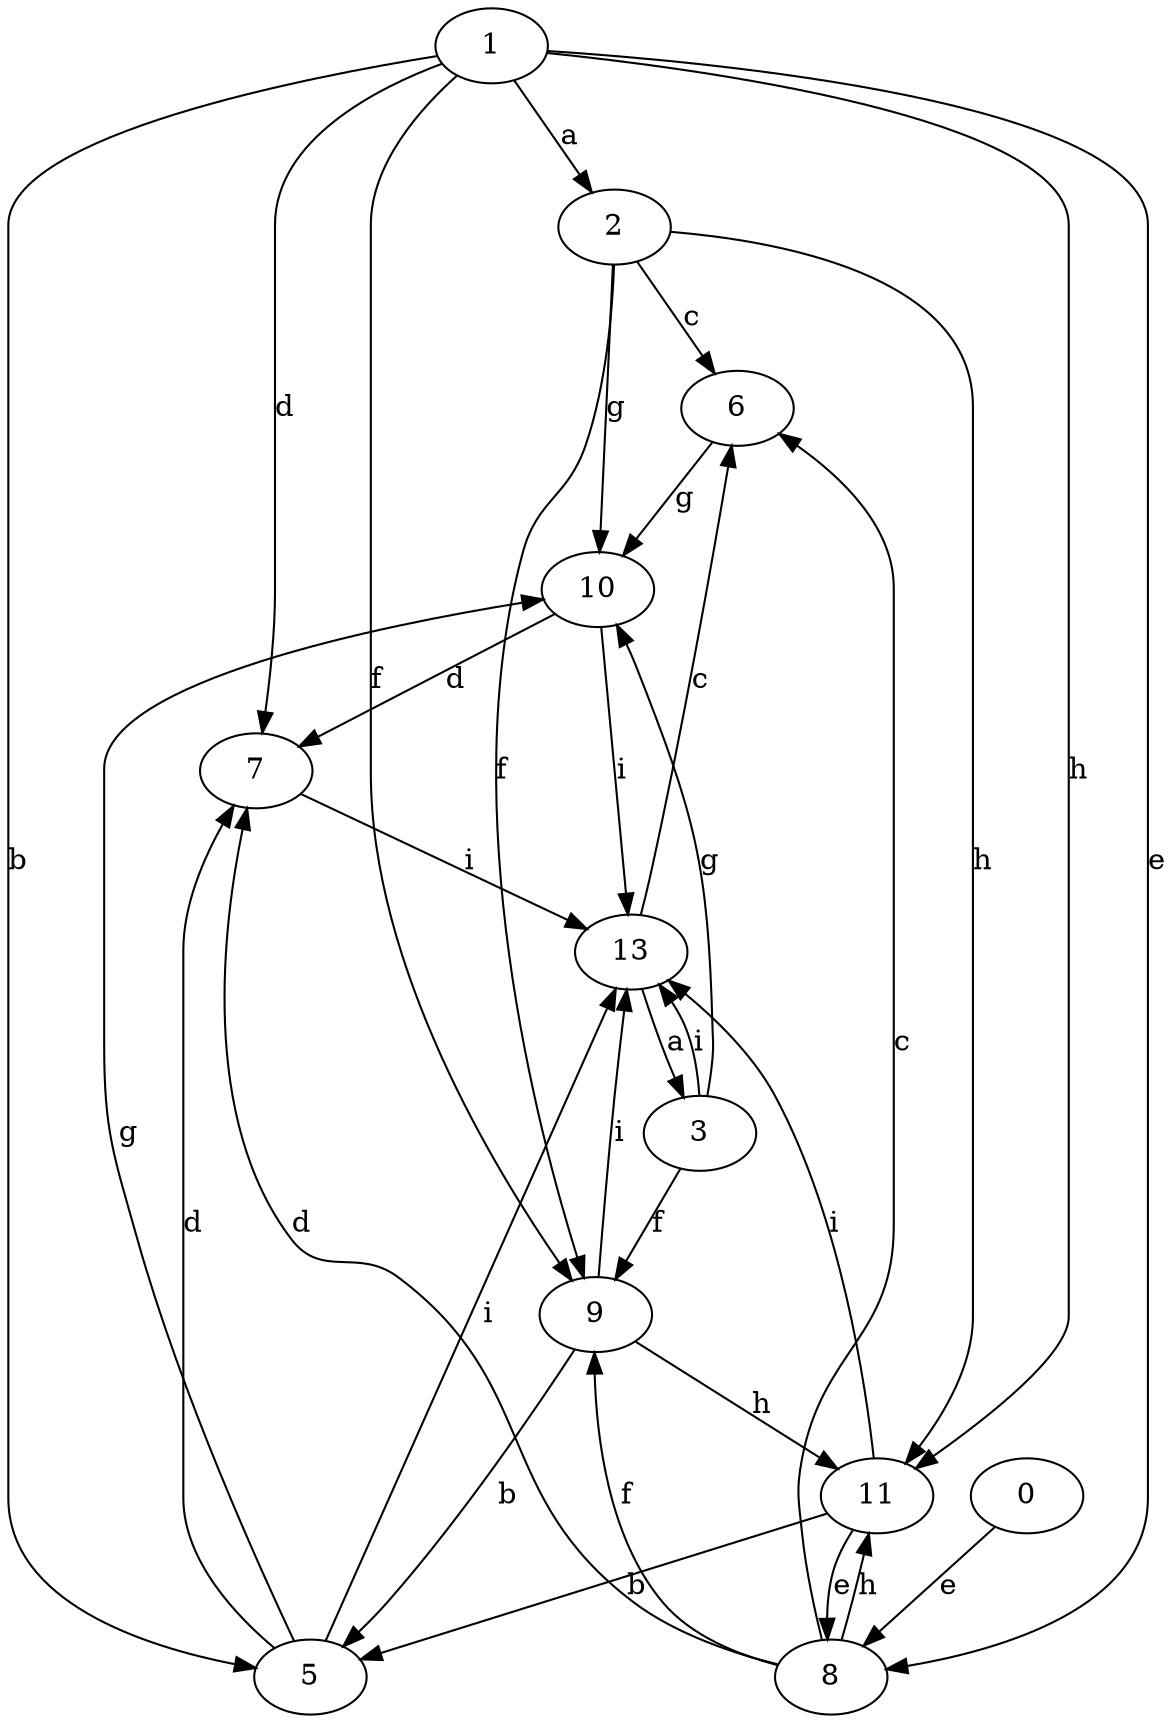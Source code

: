 strict digraph  {
2;
3;
5;
0;
6;
7;
8;
9;
1;
10;
11;
13;
2 -> 6  [label=c];
2 -> 9  [label=f];
2 -> 10  [label=g];
2 -> 11  [label=h];
3 -> 9  [label=f];
3 -> 10  [label=g];
3 -> 13  [label=i];
5 -> 7  [label=d];
5 -> 10  [label=g];
5 -> 13  [label=i];
0 -> 8  [label=e];
6 -> 10  [label=g];
7 -> 13  [label=i];
8 -> 6  [label=c];
8 -> 7  [label=d];
8 -> 9  [label=f];
8 -> 11  [label=h];
9 -> 5  [label=b];
9 -> 11  [label=h];
9 -> 13  [label=i];
1 -> 2  [label=a];
1 -> 5  [label=b];
1 -> 7  [label=d];
1 -> 8  [label=e];
1 -> 9  [label=f];
1 -> 11  [label=h];
10 -> 7  [label=d];
10 -> 13  [label=i];
11 -> 5  [label=b];
11 -> 8  [label=e];
11 -> 13  [label=i];
13 -> 3  [label=a];
13 -> 6  [label=c];
}
